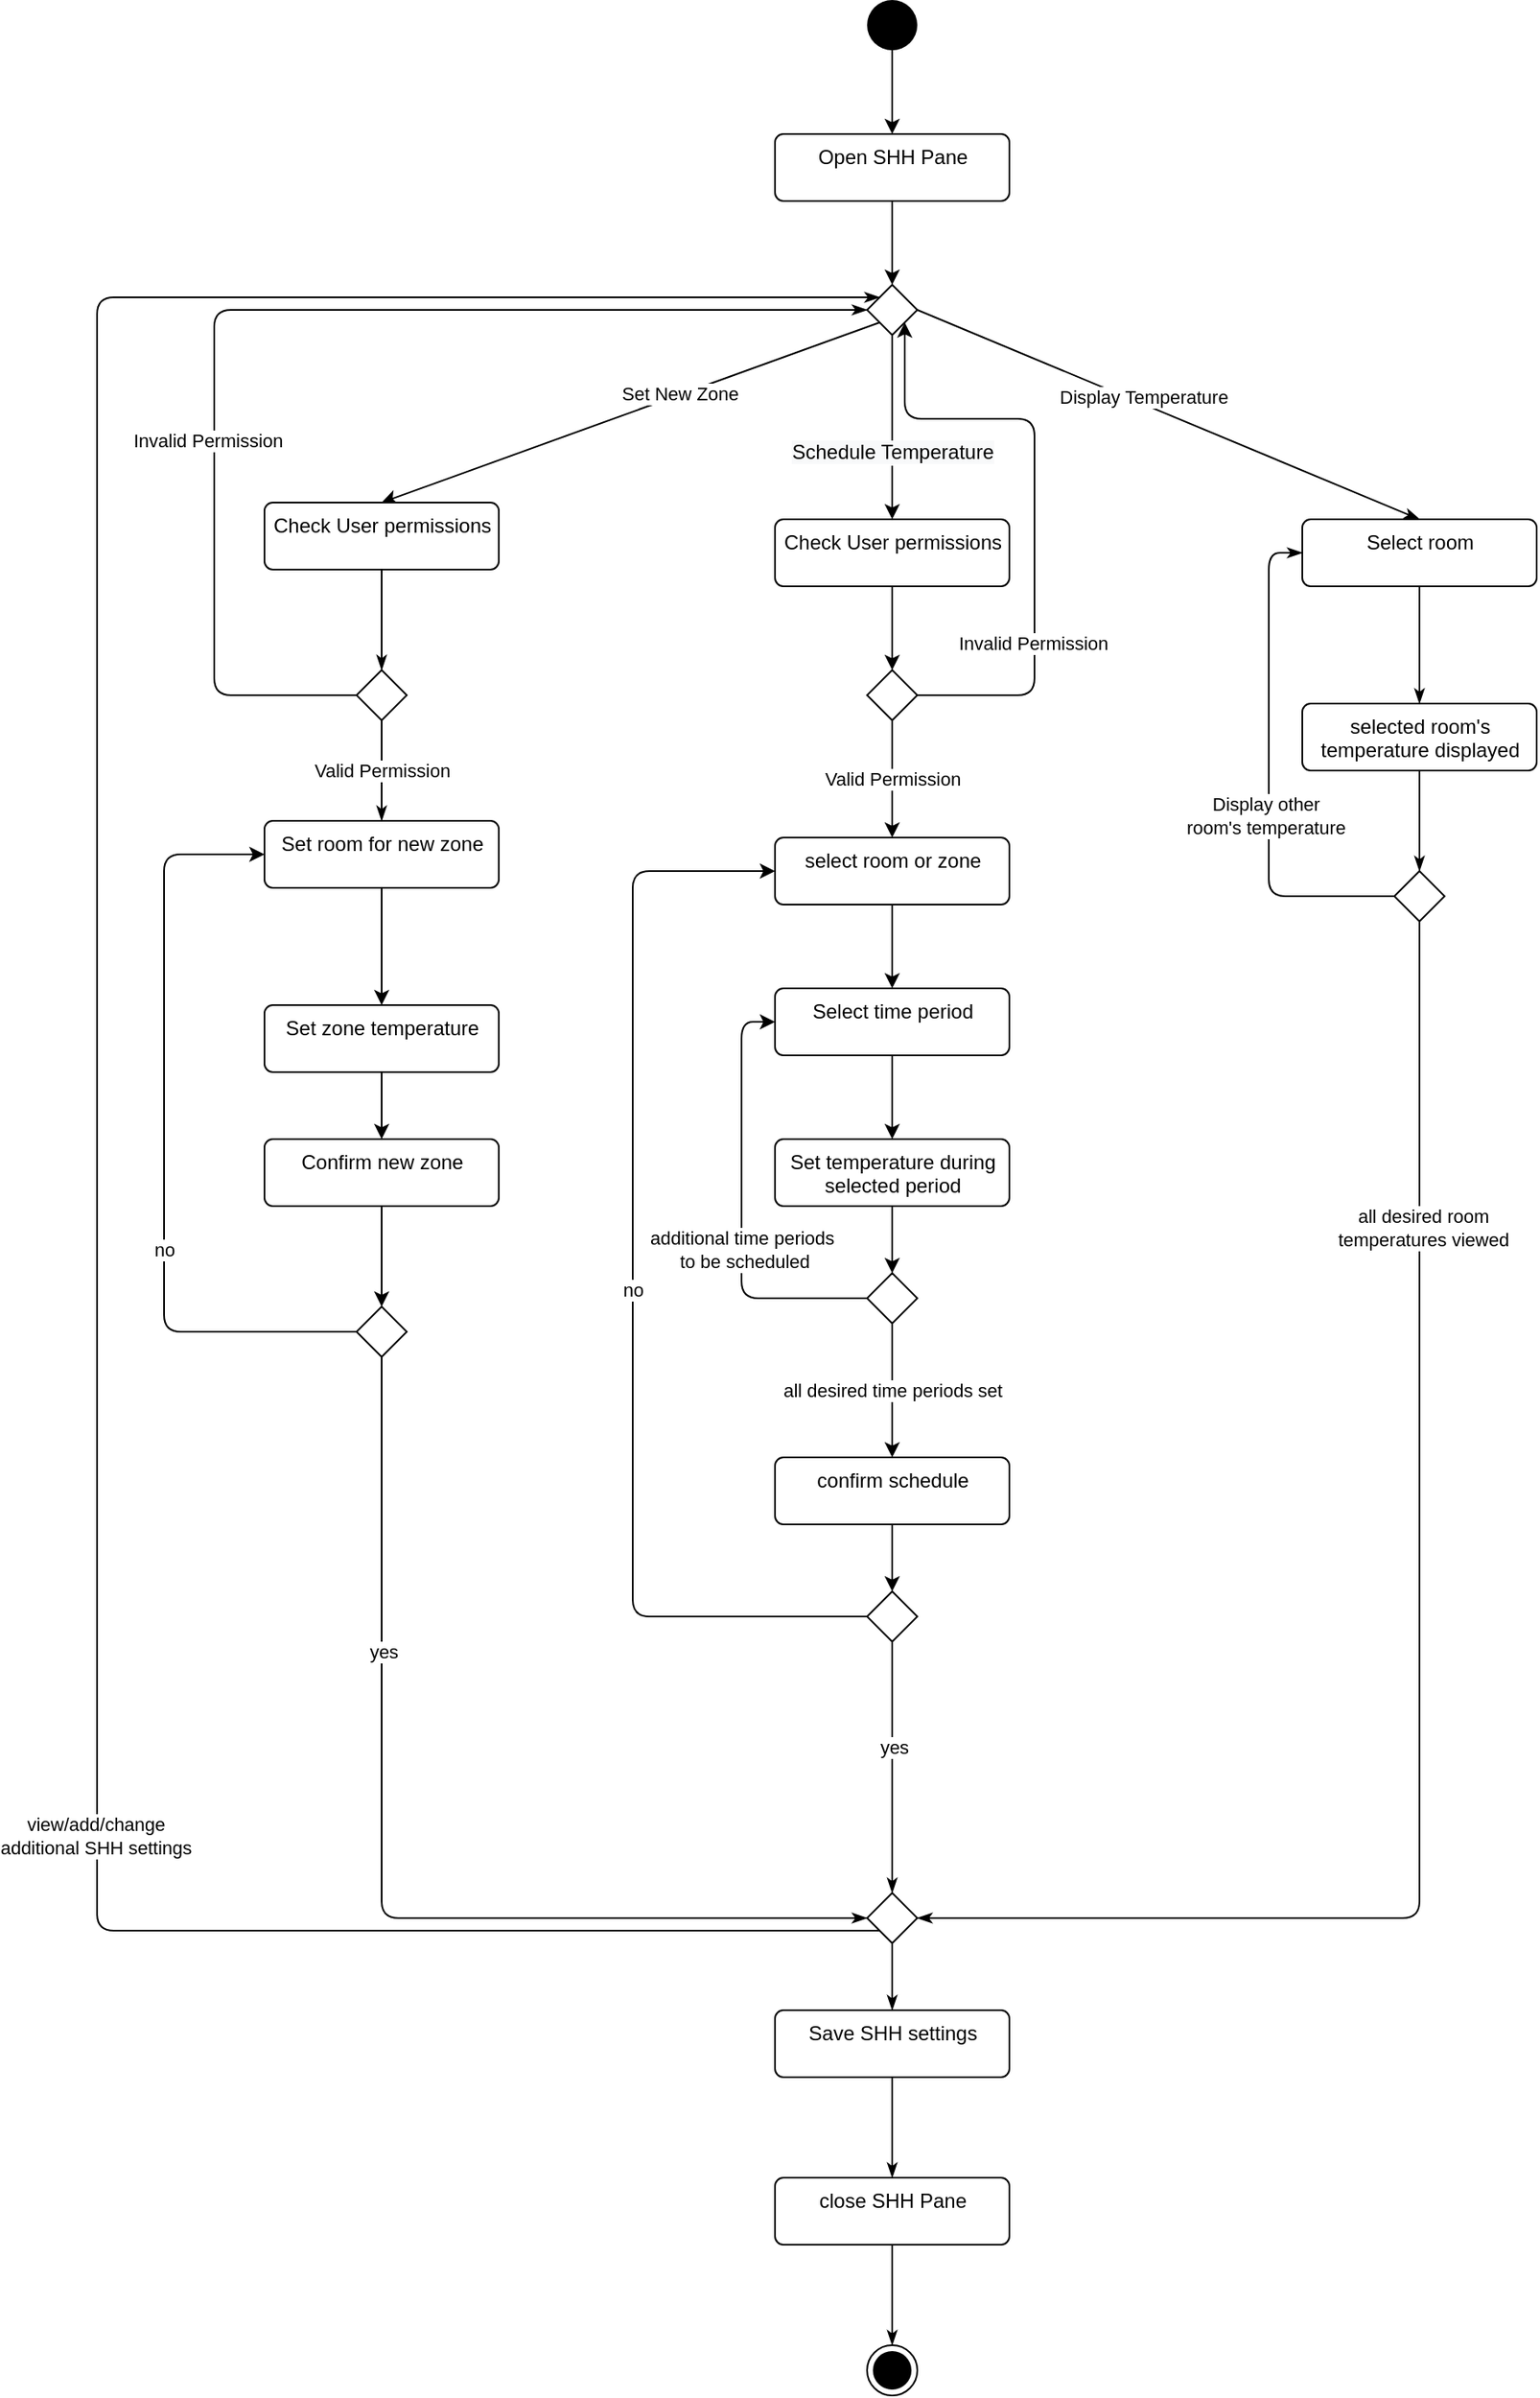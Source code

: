 <mxfile version="13.10.1" type="device"><diagram id="RQWxL-TS7gVnd15TiSJI" name="Page-1"><mxGraphModel dx="2272" dy="705" grid="1" gridSize="10" guides="1" tooltips="1" connect="1" arrows="1" fold="1" page="1" pageScale="1" pageWidth="850" pageHeight="1100" math="0" shadow="0"><root><mxCell id="0"/><mxCell id="1" parent="0"/><mxCell id="ywZCaYCOlMX-77_oXCzK-3" style="edgeStyle=orthogonalEdgeStyle;rounded=0;orthogonalLoop=1;jettySize=auto;html=1;exitX=0.5;exitY=1;exitDx=0;exitDy=0;entryX=0.5;entryY=0;entryDx=0;entryDy=0;" edge="1" parent="1" source="ywZCaYCOlMX-77_oXCzK-1" target="ywZCaYCOlMX-77_oXCzK-2"><mxGeometry relative="1" as="geometry"/></mxCell><mxCell id="ywZCaYCOlMX-77_oXCzK-1" value="" style="ellipse;fillColor=#000000;strokeColor=none;" vertex="1" parent="1"><mxGeometry x="410" y="40" width="30" height="30" as="geometry"/></mxCell><mxCell id="ywZCaYCOlMX-77_oXCzK-5" style="edgeStyle=orthogonalEdgeStyle;rounded=0;orthogonalLoop=1;jettySize=auto;html=1;exitX=0.5;exitY=1;exitDx=0;exitDy=0;entryX=0.5;entryY=0;entryDx=0;entryDy=0;" edge="1" parent="1" source="ywZCaYCOlMX-77_oXCzK-2" target="ywZCaYCOlMX-77_oXCzK-4"><mxGeometry relative="1" as="geometry"/></mxCell><mxCell id="ywZCaYCOlMX-77_oXCzK-2" value="Open SHH Pane" style="html=1;align=center;verticalAlign=top;rounded=1;absoluteArcSize=1;arcSize=10;dashed=0;" vertex="1" parent="1"><mxGeometry x="355" y="120" width="140" height="40" as="geometry"/></mxCell><mxCell id="ywZCaYCOlMX-77_oXCzK-7" style="rounded=0;orthogonalLoop=1;jettySize=auto;html=1;exitX=0;exitY=1;exitDx=0;exitDy=0;entryX=0.5;entryY=0;entryDx=0;entryDy=0;" edge="1" parent="1" source="ywZCaYCOlMX-77_oXCzK-4" target="ywZCaYCOlMX-77_oXCzK-71"><mxGeometry relative="1" as="geometry"/></mxCell><mxCell id="ywZCaYCOlMX-77_oXCzK-8" value="Set New Zone" style="edgeLabel;html=1;align=center;verticalAlign=middle;resizable=0;points=[];" vertex="1" connectable="0" parent="ywZCaYCOlMX-77_oXCzK-7"><mxGeometry x="-0.2" y="-1" relative="1" as="geometry"><mxPoint as="offset"/></mxGeometry></mxCell><mxCell id="ywZCaYCOlMX-77_oXCzK-18" style="edgeStyle=orthogonalEdgeStyle;rounded=1;orthogonalLoop=1;jettySize=auto;html=1;exitX=0.5;exitY=1;exitDx=0;exitDy=0;entryX=0.5;entryY=0;entryDx=0;entryDy=0;" edge="1" parent="1" source="ywZCaYCOlMX-77_oXCzK-4" target="ywZCaYCOlMX-77_oXCzK-17"><mxGeometry relative="1" as="geometry"/></mxCell><mxCell id="ywZCaYCOlMX-77_oXCzK-19" value="&lt;span style=&quot;font-size: 12px ; background-color: rgb(248 , 249 , 250)&quot;&gt;Schedule Temperature&lt;/span&gt;" style="edgeLabel;html=1;align=center;verticalAlign=middle;resizable=0;points=[];" vertex="1" connectable="0" parent="ywZCaYCOlMX-77_oXCzK-18"><mxGeometry x="-0.291" y="-1" relative="1" as="geometry"><mxPoint x="1" y="31" as="offset"/></mxGeometry></mxCell><mxCell id="ywZCaYCOlMX-77_oXCzK-47" style="rounded=1;orthogonalLoop=1;jettySize=auto;html=1;exitX=1;exitY=0.5;exitDx=0;exitDy=0;entryX=0.5;entryY=0;entryDx=0;entryDy=0;endArrow=classicThin;endFill=1;" edge="1" parent="1" source="ywZCaYCOlMX-77_oXCzK-4" target="ywZCaYCOlMX-77_oXCzK-46"><mxGeometry relative="1" as="geometry"/></mxCell><mxCell id="ywZCaYCOlMX-77_oXCzK-48" value="Display Temperature" style="edgeLabel;html=1;align=center;verticalAlign=middle;resizable=0;points=[];" vertex="1" connectable="0" parent="ywZCaYCOlMX-77_oXCzK-47"><mxGeometry x="-0.11" y="4" relative="1" as="geometry"><mxPoint as="offset"/></mxGeometry></mxCell><mxCell id="ywZCaYCOlMX-77_oXCzK-4" value="" style="rhombus;" vertex="1" parent="1"><mxGeometry x="410" y="210" width="30" height="30" as="geometry"/></mxCell><mxCell id="ywZCaYCOlMX-77_oXCzK-10" style="edgeStyle=none;rounded=0;orthogonalLoop=1;jettySize=auto;html=1;exitX=0.5;exitY=1;exitDx=0;exitDy=0;entryX=0.5;entryY=0;entryDx=0;entryDy=0;" edge="1" parent="1" source="ywZCaYCOlMX-77_oXCzK-6" target="ywZCaYCOlMX-77_oXCzK-9"><mxGeometry relative="1" as="geometry"/></mxCell><mxCell id="ywZCaYCOlMX-77_oXCzK-6" value="Set room for new zone" style="html=1;align=center;verticalAlign=top;rounded=1;absoluteArcSize=1;arcSize=10;dashed=0;" vertex="1" parent="1"><mxGeometry x="50" y="530" width="140" height="40" as="geometry"/></mxCell><mxCell id="ywZCaYCOlMX-77_oXCzK-12" style="edgeStyle=none;rounded=0;orthogonalLoop=1;jettySize=auto;html=1;exitX=0.5;exitY=1;exitDx=0;exitDy=0;entryX=0.5;entryY=0;entryDx=0;entryDy=0;" edge="1" parent="1" source="ywZCaYCOlMX-77_oXCzK-9" target="ywZCaYCOlMX-77_oXCzK-11"><mxGeometry relative="1" as="geometry"/></mxCell><mxCell id="ywZCaYCOlMX-77_oXCzK-9" value="Set zone temperature" style="html=1;align=center;verticalAlign=top;rounded=1;absoluteArcSize=1;arcSize=10;dashed=0;" vertex="1" parent="1"><mxGeometry x="50" y="640" width="140" height="40" as="geometry"/></mxCell><mxCell id="ywZCaYCOlMX-77_oXCzK-14" style="edgeStyle=none;rounded=0;orthogonalLoop=1;jettySize=auto;html=1;exitX=0.5;exitY=1;exitDx=0;exitDy=0;entryX=0.5;entryY=0;entryDx=0;entryDy=0;" edge="1" parent="1" source="ywZCaYCOlMX-77_oXCzK-11" target="ywZCaYCOlMX-77_oXCzK-13"><mxGeometry relative="1" as="geometry"/></mxCell><mxCell id="ywZCaYCOlMX-77_oXCzK-11" value="Confirm new zone" style="html=1;align=center;verticalAlign=top;rounded=1;absoluteArcSize=1;arcSize=10;dashed=0;" vertex="1" parent="1"><mxGeometry x="50" y="720" width="140" height="40" as="geometry"/></mxCell><mxCell id="ywZCaYCOlMX-77_oXCzK-15" style="edgeStyle=orthogonalEdgeStyle;rounded=1;orthogonalLoop=1;jettySize=auto;html=1;exitX=0;exitY=0.5;exitDx=0;exitDy=0;entryX=0;entryY=0.5;entryDx=0;entryDy=0;" edge="1" parent="1" source="ywZCaYCOlMX-77_oXCzK-13" target="ywZCaYCOlMX-77_oXCzK-6"><mxGeometry relative="1" as="geometry"><Array as="points"><mxPoint x="-10" y="835"/><mxPoint x="-10" y="550"/></Array></mxGeometry></mxCell><mxCell id="ywZCaYCOlMX-77_oXCzK-16" value="no" style="edgeLabel;html=1;align=center;verticalAlign=middle;resizable=0;points=[];" vertex="1" connectable="0" parent="ywZCaYCOlMX-77_oXCzK-15"><mxGeometry x="-0.284" relative="1" as="geometry"><mxPoint as="offset"/></mxGeometry></mxCell><mxCell id="ywZCaYCOlMX-77_oXCzK-56" style="edgeStyle=orthogonalEdgeStyle;rounded=1;orthogonalLoop=1;jettySize=auto;html=1;exitX=0.5;exitY=1;exitDx=0;exitDy=0;entryX=0;entryY=0.5;entryDx=0;entryDy=0;endArrow=classicThin;endFill=1;" edge="1" parent="1" source="ywZCaYCOlMX-77_oXCzK-13" target="ywZCaYCOlMX-77_oXCzK-55"><mxGeometry relative="1" as="geometry"><Array as="points"><mxPoint x="120" y="1185"/></Array></mxGeometry></mxCell><mxCell id="ywZCaYCOlMX-77_oXCzK-62" value="yes" style="edgeLabel;html=1;align=center;verticalAlign=middle;resizable=0;points=[];" vertex="1" connectable="0" parent="ywZCaYCOlMX-77_oXCzK-56"><mxGeometry x="-0.439" y="1" relative="1" as="geometry"><mxPoint as="offset"/></mxGeometry></mxCell><mxCell id="ywZCaYCOlMX-77_oXCzK-13" value="" style="rhombus;" vertex="1" parent="1"><mxGeometry x="105" y="820" width="30" height="30" as="geometry"/></mxCell><mxCell id="ywZCaYCOlMX-77_oXCzK-21" style="rounded=1;orthogonalLoop=1;jettySize=auto;html=1;exitX=0.5;exitY=1;exitDx=0;exitDy=0;entryX=0.5;entryY=0;entryDx=0;entryDy=0;" edge="1" parent="1" source="ywZCaYCOlMX-77_oXCzK-17" target="ywZCaYCOlMX-77_oXCzK-20"><mxGeometry relative="1" as="geometry"/></mxCell><mxCell id="ywZCaYCOlMX-77_oXCzK-17" value="Check User permissions" style="html=1;align=center;verticalAlign=top;rounded=1;absoluteArcSize=1;arcSize=10;dashed=0;" vertex="1" parent="1"><mxGeometry x="355" y="350" width="140" height="40" as="geometry"/></mxCell><mxCell id="ywZCaYCOlMX-77_oXCzK-22" style="edgeStyle=orthogonalEdgeStyle;rounded=1;orthogonalLoop=1;jettySize=auto;html=1;exitX=1;exitY=0.5;exitDx=0;exitDy=0;entryX=1;entryY=1;entryDx=0;entryDy=0;elbow=vertical;" edge="1" parent="1" source="ywZCaYCOlMX-77_oXCzK-20" target="ywZCaYCOlMX-77_oXCzK-4"><mxGeometry relative="1" as="geometry"><Array as="points"><mxPoint x="510" y="455"/><mxPoint x="510" y="290"/><mxPoint x="433" y="290"/></Array></mxGeometry></mxCell><mxCell id="ywZCaYCOlMX-77_oXCzK-23" value="Invalid Permission" style="edgeLabel;html=1;align=center;verticalAlign=middle;resizable=0;points=[];" vertex="1" connectable="0" parent="ywZCaYCOlMX-77_oXCzK-22"><mxGeometry x="-0.454" y="1" relative="1" as="geometry"><mxPoint as="offset"/></mxGeometry></mxCell><mxCell id="ywZCaYCOlMX-77_oXCzK-25" value="Valid Permission" style="edgeStyle=orthogonalEdgeStyle;rounded=1;orthogonalLoop=1;jettySize=auto;html=1;exitX=0.5;exitY=1;exitDx=0;exitDy=0;entryX=0.5;entryY=0;entryDx=0;entryDy=0;" edge="1" parent="1" source="ywZCaYCOlMX-77_oXCzK-20" target="ywZCaYCOlMX-77_oXCzK-24"><mxGeometry relative="1" as="geometry"><Array as="points"><mxPoint x="425" y="510"/><mxPoint x="425" y="510"/></Array></mxGeometry></mxCell><mxCell id="ywZCaYCOlMX-77_oXCzK-20" value="" style="rhombus;" vertex="1" parent="1"><mxGeometry x="410" y="440" width="30" height="30" as="geometry"/></mxCell><mxCell id="ywZCaYCOlMX-77_oXCzK-27" style="edgeStyle=orthogonalEdgeStyle;rounded=1;orthogonalLoop=1;jettySize=auto;html=1;exitX=0.5;exitY=1;exitDx=0;exitDy=0;entryX=0.5;entryY=0;entryDx=0;entryDy=0;" edge="1" parent="1" source="ywZCaYCOlMX-77_oXCzK-24" target="ywZCaYCOlMX-77_oXCzK-26"><mxGeometry relative="1" as="geometry"/></mxCell><mxCell id="ywZCaYCOlMX-77_oXCzK-24" value="select room or zone" style="html=1;align=center;verticalAlign=top;rounded=1;absoluteArcSize=1;arcSize=10;dashed=0;" vertex="1" parent="1"><mxGeometry x="355" y="540" width="140" height="40" as="geometry"/></mxCell><mxCell id="ywZCaYCOlMX-77_oXCzK-29" style="edgeStyle=orthogonalEdgeStyle;rounded=1;orthogonalLoop=1;jettySize=auto;html=1;exitX=0.5;exitY=1;exitDx=0;exitDy=0;entryX=0.5;entryY=0;entryDx=0;entryDy=0;" edge="1" parent="1" source="ywZCaYCOlMX-77_oXCzK-26" target="ywZCaYCOlMX-77_oXCzK-28"><mxGeometry relative="1" as="geometry"/></mxCell><mxCell id="ywZCaYCOlMX-77_oXCzK-26" value="Select time period" style="html=1;align=center;verticalAlign=top;rounded=1;absoluteArcSize=1;arcSize=10;dashed=0;" vertex="1" parent="1"><mxGeometry x="355" y="630" width="140" height="40" as="geometry"/></mxCell><mxCell id="ywZCaYCOlMX-77_oXCzK-33" style="edgeStyle=orthogonalEdgeStyle;rounded=1;orthogonalLoop=1;jettySize=auto;html=1;exitX=0.5;exitY=1;exitDx=0;exitDy=0;entryX=0.5;entryY=0;entryDx=0;entryDy=0;" edge="1" parent="1" source="ywZCaYCOlMX-77_oXCzK-28" target="ywZCaYCOlMX-77_oXCzK-32"><mxGeometry relative="1" as="geometry"/></mxCell><mxCell id="ywZCaYCOlMX-77_oXCzK-28" value="Set temperature during&lt;br&gt;selected period" style="html=1;align=center;verticalAlign=top;rounded=1;absoluteArcSize=1;arcSize=10;dashed=0;" vertex="1" parent="1"><mxGeometry x="355" y="720" width="140" height="40" as="geometry"/></mxCell><mxCell id="ywZCaYCOlMX-77_oXCzK-34" style="edgeStyle=orthogonalEdgeStyle;rounded=1;orthogonalLoop=1;jettySize=auto;html=1;exitX=0;exitY=0.5;exitDx=0;exitDy=0;entryX=0;entryY=0.5;entryDx=0;entryDy=0;" edge="1" parent="1" source="ywZCaYCOlMX-77_oXCzK-32" target="ywZCaYCOlMX-77_oXCzK-26"><mxGeometry relative="1" as="geometry"/></mxCell><mxCell id="ywZCaYCOlMX-77_oXCzK-35" value="additional time periods&lt;br&gt;&amp;nbsp;to be scheduled" style="edgeLabel;html=1;align=center;verticalAlign=middle;resizable=0;points=[];" vertex="1" connectable="0" parent="ywZCaYCOlMX-77_oXCzK-34"><mxGeometry x="-0.2" relative="1" as="geometry"><mxPoint as="offset"/></mxGeometry></mxCell><mxCell id="ywZCaYCOlMX-77_oXCzK-37" value="all desired time periods set" style="edgeStyle=orthogonalEdgeStyle;rounded=1;orthogonalLoop=1;jettySize=auto;html=1;exitX=0.5;exitY=1;exitDx=0;exitDy=0;entryX=0.5;entryY=0;entryDx=0;entryDy=0;" edge="1" parent="1" source="ywZCaYCOlMX-77_oXCzK-32" target="ywZCaYCOlMX-77_oXCzK-36"><mxGeometry relative="1" as="geometry"/></mxCell><mxCell id="ywZCaYCOlMX-77_oXCzK-32" value="" style="rhombus;" vertex="1" parent="1"><mxGeometry x="410" y="800" width="30" height="30" as="geometry"/></mxCell><mxCell id="ywZCaYCOlMX-77_oXCzK-39" style="edgeStyle=orthogonalEdgeStyle;rounded=1;orthogonalLoop=1;jettySize=auto;html=1;exitX=0.5;exitY=1;exitDx=0;exitDy=0;entryX=0.5;entryY=0;entryDx=0;entryDy=0;" edge="1" parent="1" source="ywZCaYCOlMX-77_oXCzK-36" target="ywZCaYCOlMX-77_oXCzK-38"><mxGeometry relative="1" as="geometry"/></mxCell><mxCell id="ywZCaYCOlMX-77_oXCzK-36" value="confirm schedule" style="html=1;align=center;verticalAlign=top;rounded=1;absoluteArcSize=1;arcSize=10;dashed=0;" vertex="1" parent="1"><mxGeometry x="355" y="910" width="140" height="40" as="geometry"/></mxCell><mxCell id="ywZCaYCOlMX-77_oXCzK-40" value="no" style="edgeStyle=orthogonalEdgeStyle;rounded=1;orthogonalLoop=1;jettySize=auto;html=1;exitX=0;exitY=0.5;exitDx=0;exitDy=0;entryX=0;entryY=0.5;entryDx=0;entryDy=0;" edge="1" parent="1" source="ywZCaYCOlMX-77_oXCzK-38" target="ywZCaYCOlMX-77_oXCzK-24"><mxGeometry relative="1" as="geometry"><Array as="points"><mxPoint x="270" y="1005"/><mxPoint x="270" y="560"/></Array></mxGeometry></mxCell><mxCell id="ywZCaYCOlMX-77_oXCzK-58" style="edgeStyle=orthogonalEdgeStyle;rounded=1;orthogonalLoop=1;jettySize=auto;html=1;exitX=0.5;exitY=1;exitDx=0;exitDy=0;entryX=0.5;entryY=0;entryDx=0;entryDy=0;endArrow=classicThin;endFill=1;" edge="1" parent="1" source="ywZCaYCOlMX-77_oXCzK-38" target="ywZCaYCOlMX-77_oXCzK-55"><mxGeometry relative="1" as="geometry"/></mxCell><mxCell id="ywZCaYCOlMX-77_oXCzK-61" value="yes" style="edgeLabel;html=1;align=center;verticalAlign=middle;resizable=0;points=[];" vertex="1" connectable="0" parent="ywZCaYCOlMX-77_oXCzK-58"><mxGeometry x="-0.16" y="1" relative="1" as="geometry"><mxPoint as="offset"/></mxGeometry></mxCell><mxCell id="ywZCaYCOlMX-77_oXCzK-38" value="" style="rhombus;" vertex="1" parent="1"><mxGeometry x="410" y="990" width="30" height="30" as="geometry"/></mxCell><mxCell id="ywZCaYCOlMX-77_oXCzK-50" style="edgeStyle=none;rounded=1;orthogonalLoop=1;jettySize=auto;html=1;exitX=0.5;exitY=1;exitDx=0;exitDy=0;entryX=0.5;entryY=0;entryDx=0;entryDy=0;endArrow=classicThin;endFill=1;" edge="1" parent="1" source="ywZCaYCOlMX-77_oXCzK-46" target="ywZCaYCOlMX-77_oXCzK-49"><mxGeometry relative="1" as="geometry"/></mxCell><mxCell id="ywZCaYCOlMX-77_oXCzK-46" value="Select room" style="html=1;align=center;verticalAlign=top;rounded=1;absoluteArcSize=1;arcSize=10;dashed=0;" vertex="1" parent="1"><mxGeometry x="670" y="350" width="140" height="40" as="geometry"/></mxCell><mxCell id="ywZCaYCOlMX-77_oXCzK-52" style="edgeStyle=none;rounded=1;orthogonalLoop=1;jettySize=auto;html=1;exitX=0.5;exitY=1;exitDx=0;exitDy=0;entryX=0.5;entryY=0;entryDx=0;entryDy=0;endArrow=classicThin;endFill=1;" edge="1" parent="1" source="ywZCaYCOlMX-77_oXCzK-49" target="ywZCaYCOlMX-77_oXCzK-51"><mxGeometry relative="1" as="geometry"/></mxCell><mxCell id="ywZCaYCOlMX-77_oXCzK-49" value="selected room's &lt;br&gt;temperature displayed" style="html=1;align=center;verticalAlign=top;rounded=1;absoluteArcSize=1;arcSize=10;dashed=0;" vertex="1" parent="1"><mxGeometry x="670" y="460" width="140" height="40" as="geometry"/></mxCell><mxCell id="ywZCaYCOlMX-77_oXCzK-53" style="edgeStyle=orthogonalEdgeStyle;rounded=1;orthogonalLoop=1;jettySize=auto;html=1;exitX=0;exitY=0.5;exitDx=0;exitDy=0;entryX=0;entryY=0.5;entryDx=0;entryDy=0;endArrow=classicThin;endFill=1;" edge="1" parent="1" source="ywZCaYCOlMX-77_oXCzK-51" target="ywZCaYCOlMX-77_oXCzK-46"><mxGeometry relative="1" as="geometry"/></mxCell><mxCell id="ywZCaYCOlMX-77_oXCzK-54" value="Display other &lt;br&gt;room's temperature" style="edgeLabel;html=1;align=center;verticalAlign=middle;resizable=0;points=[];" vertex="1" connectable="0" parent="ywZCaYCOlMX-77_oXCzK-53"><mxGeometry x="-0.18" y="2" relative="1" as="geometry"><mxPoint as="offset"/></mxGeometry></mxCell><mxCell id="ywZCaYCOlMX-77_oXCzK-59" style="edgeStyle=orthogonalEdgeStyle;rounded=1;orthogonalLoop=1;jettySize=auto;html=1;exitX=0.5;exitY=1;exitDx=0;exitDy=0;entryX=1;entryY=0.5;entryDx=0;entryDy=0;endArrow=classicThin;endFill=1;" edge="1" parent="1" source="ywZCaYCOlMX-77_oXCzK-51" target="ywZCaYCOlMX-77_oXCzK-55"><mxGeometry relative="1" as="geometry"/></mxCell><mxCell id="ywZCaYCOlMX-77_oXCzK-60" value="all desired room &lt;br&gt;temperatures viewed" style="edgeLabel;html=1;align=center;verticalAlign=middle;resizable=0;points=[];" vertex="1" connectable="0" parent="ywZCaYCOlMX-77_oXCzK-59"><mxGeometry x="-0.591" y="2" relative="1" as="geometry"><mxPoint as="offset"/></mxGeometry></mxCell><mxCell id="ywZCaYCOlMX-77_oXCzK-51" value="" style="rhombus;" vertex="1" parent="1"><mxGeometry x="725" y="560" width="30" height="30" as="geometry"/></mxCell><mxCell id="ywZCaYCOlMX-77_oXCzK-63" style="edgeStyle=orthogonalEdgeStyle;rounded=1;orthogonalLoop=1;jettySize=auto;html=1;exitX=0;exitY=1;exitDx=0;exitDy=0;endArrow=classicThin;endFill=1;entryX=0;entryY=0;entryDx=0;entryDy=0;" edge="1" parent="1" source="ywZCaYCOlMX-77_oXCzK-55" target="ywZCaYCOlMX-77_oXCzK-4"><mxGeometry relative="1" as="geometry"><mxPoint x="-70" y="1193" as="targetPoint"/><Array as="points"><mxPoint x="-50" y="1193"/><mxPoint x="-50" y="218"/></Array></mxGeometry></mxCell><mxCell id="ywZCaYCOlMX-77_oXCzK-64" value="view/add/change &lt;br&gt;additional SHH settings" style="edgeLabel;html=1;align=center;verticalAlign=middle;resizable=0;points=[];" vertex="1" connectable="0" parent="ywZCaYCOlMX-77_oXCzK-63"><mxGeometry x="-0.451" y="1" relative="1" as="geometry"><mxPoint as="offset"/></mxGeometry></mxCell><mxCell id="ywZCaYCOlMX-77_oXCzK-67" style="edgeStyle=orthogonalEdgeStyle;rounded=1;orthogonalLoop=1;jettySize=auto;html=1;exitX=0.5;exitY=1;exitDx=0;exitDy=0;entryX=0.5;entryY=0;entryDx=0;entryDy=0;endArrow=classicThin;endFill=1;" edge="1" parent="1" source="ywZCaYCOlMX-77_oXCzK-55" target="ywZCaYCOlMX-77_oXCzK-66"><mxGeometry relative="1" as="geometry"/></mxCell><mxCell id="ywZCaYCOlMX-77_oXCzK-55" value="" style="rhombus;" vertex="1" parent="1"><mxGeometry x="410" y="1170" width="30" height="30" as="geometry"/></mxCell><mxCell id="ywZCaYCOlMX-77_oXCzK-70" style="edgeStyle=orthogonalEdgeStyle;rounded=1;orthogonalLoop=1;jettySize=auto;html=1;exitX=0.5;exitY=1;exitDx=0;exitDy=0;entryX=0.5;entryY=0;entryDx=0;entryDy=0;endArrow=classicThin;endFill=1;" edge="1" parent="1" source="ywZCaYCOlMX-77_oXCzK-65" target="ywZCaYCOlMX-77_oXCzK-69"><mxGeometry relative="1" as="geometry"/></mxCell><mxCell id="ywZCaYCOlMX-77_oXCzK-65" value="close SHH Pane" style="html=1;align=center;verticalAlign=top;rounded=1;absoluteArcSize=1;arcSize=10;dashed=0;" vertex="1" parent="1"><mxGeometry x="355" y="1340" width="140" height="40" as="geometry"/></mxCell><mxCell id="ywZCaYCOlMX-77_oXCzK-68" style="edgeStyle=orthogonalEdgeStyle;rounded=1;orthogonalLoop=1;jettySize=auto;html=1;exitX=0.5;exitY=1;exitDx=0;exitDy=0;entryX=0.5;entryY=0;entryDx=0;entryDy=0;endArrow=classicThin;endFill=1;" edge="1" parent="1" source="ywZCaYCOlMX-77_oXCzK-66" target="ywZCaYCOlMX-77_oXCzK-65"><mxGeometry relative="1" as="geometry"/></mxCell><mxCell id="ywZCaYCOlMX-77_oXCzK-66" value="Save SHH settings" style="html=1;align=center;verticalAlign=top;rounded=1;absoluteArcSize=1;arcSize=10;dashed=0;" vertex="1" parent="1"><mxGeometry x="355" y="1240" width="140" height="40" as="geometry"/></mxCell><mxCell id="ywZCaYCOlMX-77_oXCzK-69" value="" style="ellipse;html=1;shape=endState;fillColor=#000000;strokeColor=#000000;" vertex="1" parent="1"><mxGeometry x="410" y="1440" width="30" height="30" as="geometry"/></mxCell><mxCell id="ywZCaYCOlMX-77_oXCzK-73" style="edgeStyle=orthogonalEdgeStyle;rounded=1;orthogonalLoop=1;jettySize=auto;html=1;exitX=0.5;exitY=1;exitDx=0;exitDy=0;entryX=0.5;entryY=0;entryDx=0;entryDy=0;endArrow=classicThin;endFill=1;" edge="1" parent="1" source="ywZCaYCOlMX-77_oXCzK-71" target="ywZCaYCOlMX-77_oXCzK-72"><mxGeometry relative="1" as="geometry"/></mxCell><mxCell id="ywZCaYCOlMX-77_oXCzK-71" value="Check User permissions" style="html=1;align=center;verticalAlign=top;rounded=1;absoluteArcSize=1;arcSize=10;dashed=0;" vertex="1" parent="1"><mxGeometry x="50" y="340" width="140" height="40" as="geometry"/></mxCell><mxCell id="ywZCaYCOlMX-77_oXCzK-74" value="Valid Permission" style="edgeStyle=orthogonalEdgeStyle;rounded=1;orthogonalLoop=1;jettySize=auto;html=1;exitX=0.5;exitY=1;exitDx=0;exitDy=0;entryX=0.5;entryY=0;entryDx=0;entryDy=0;endArrow=classicThin;endFill=1;" edge="1" parent="1" source="ywZCaYCOlMX-77_oXCzK-72" target="ywZCaYCOlMX-77_oXCzK-6"><mxGeometry relative="1" as="geometry"/></mxCell><mxCell id="ywZCaYCOlMX-77_oXCzK-76" style="edgeStyle=orthogonalEdgeStyle;rounded=1;orthogonalLoop=1;jettySize=auto;html=1;exitX=0;exitY=0.5;exitDx=0;exitDy=0;endArrow=classicThin;endFill=1;entryX=0;entryY=0.5;entryDx=0;entryDy=0;" edge="1" parent="1" source="ywZCaYCOlMX-77_oXCzK-72" target="ywZCaYCOlMX-77_oXCzK-4"><mxGeometry relative="1" as="geometry"><mxPoint x="40" y="250" as="targetPoint"/><Array as="points"><mxPoint x="20" y="455"/><mxPoint x="20" y="225"/></Array></mxGeometry></mxCell><mxCell id="ywZCaYCOlMX-77_oXCzK-77" value="Invalid Permission" style="edgeLabel;html=1;align=center;verticalAlign=middle;resizable=0;points=[];" vertex="1" connectable="0" parent="ywZCaYCOlMX-77_oXCzK-76"><mxGeometry x="-0.326" y="4" relative="1" as="geometry"><mxPoint as="offset"/></mxGeometry></mxCell><mxCell id="ywZCaYCOlMX-77_oXCzK-72" value="" style="rhombus;" vertex="1" parent="1"><mxGeometry x="105" y="440" width="30" height="30" as="geometry"/></mxCell></root></mxGraphModel></diagram></mxfile>